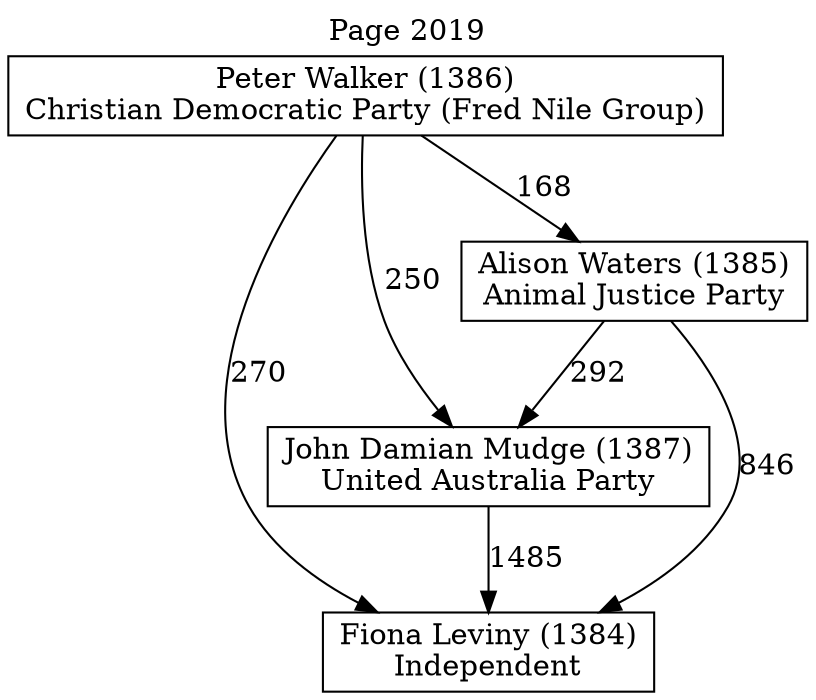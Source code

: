 // House preference flow
digraph "Fiona Leviny (1384)_Page_2019" {
	graph [label="Page 2019" labelloc=t mclimit=10]
	node [shape=box]
	"Fiona Leviny (1384)" [label="Fiona Leviny (1384)
Independent"]
	"John Damian Mudge (1387)" [label="John Damian Mudge (1387)
United Australia Party"]
	"Alison Waters (1385)" [label="Alison Waters (1385)
Animal Justice Party"]
	"Peter Walker (1386)" [label="Peter Walker (1386)
Christian Democratic Party (Fred Nile Group)"]
	"John Damian Mudge (1387)" -> "Fiona Leviny (1384)" [label=1485]
	"Alison Waters (1385)" -> "John Damian Mudge (1387)" [label=292]
	"Peter Walker (1386)" -> "Alison Waters (1385)" [label=168]
	"Alison Waters (1385)" -> "Fiona Leviny (1384)" [label=846]
	"Peter Walker (1386)" -> "Fiona Leviny (1384)" [label=270]
	"Peter Walker (1386)" -> "John Damian Mudge (1387)" [label=250]
}
